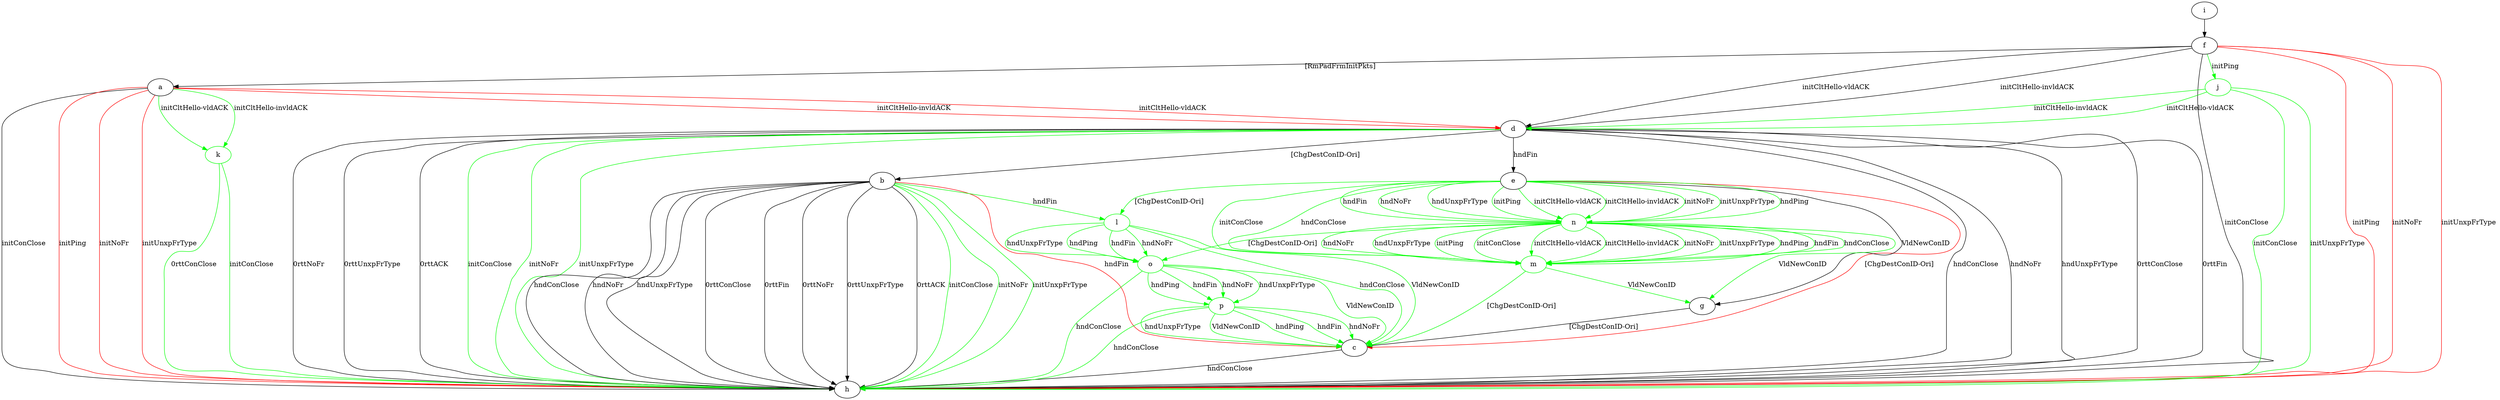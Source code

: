 digraph "" {
	a -> d	[key=0,
		color=red,
		label="initCltHello-vldACK "];
	a -> d	[key=1,
		color=red,
		label="initCltHello-invldACK "];
	a -> h	[key=0,
		label="initConClose "];
	a -> h	[key=1,
		color=red,
		label="initPing "];
	a -> h	[key=2,
		color=red,
		label="initNoFr "];
	a -> h	[key=3,
		color=red,
		label="initUnxpFrType "];
	k	[color=green];
	a -> k	[key=0,
		color=green,
		label="initCltHello-vldACK "];
	a -> k	[key=1,
		color=green,
		label="initCltHello-invldACK "];
	b -> c	[key=0,
		color=red,
		label="hndFin "];
	b -> h	[key=0,
		label="hndConClose "];
	b -> h	[key=1,
		label="hndNoFr "];
	b -> h	[key=2,
		label="hndUnxpFrType "];
	b -> h	[key=3,
		label="0rttConClose "];
	b -> h	[key=4,
		label="0rttFin "];
	b -> h	[key=5,
		label="0rttNoFr "];
	b -> h	[key=6,
		label="0rttUnxpFrType "];
	b -> h	[key=7,
		label="0rttACK "];
	b -> h	[key=8,
		color=green,
		label="initConClose "];
	b -> h	[key=9,
		color=green,
		label="initNoFr "];
	b -> h	[key=10,
		color=green,
		label="initUnxpFrType "];
	l	[color=green];
	b -> l	[key=0,
		color=green,
		label="hndFin "];
	c -> h	[key=0,
		label="hndConClose "];
	d -> b	[key=0,
		label="[ChgDestConID-Ori] "];
	d -> e	[key=0,
		label="hndFin "];
	d -> h	[key=0,
		label="hndConClose "];
	d -> h	[key=1,
		label="hndNoFr "];
	d -> h	[key=2,
		label="hndUnxpFrType "];
	d -> h	[key=3,
		label="0rttConClose "];
	d -> h	[key=4,
		label="0rttFin "];
	d -> h	[key=5,
		label="0rttNoFr "];
	d -> h	[key=6,
		label="0rttUnxpFrType "];
	d -> h	[key=7,
		label="0rttACK "];
	d -> h	[key=8,
		color=green,
		label="initConClose "];
	d -> h	[key=9,
		color=green,
		label="initNoFr "];
	d -> h	[key=10,
		color=green,
		label="initUnxpFrType "];
	e -> c	[key=0,
		color=red,
		label="[ChgDestConID-Ori] "];
	e -> g	[key=0,
		label="VldNewConID "];
	e -> l	[key=0,
		color=green,
		label="[ChgDestConID-Ori] "];
	m	[color=green];
	e -> m	[key=0,
		color=green,
		label="initConClose "];
	e -> m	[key=1,
		color=green,
		label="hndConClose "];
	n	[color=green];
	e -> n	[key=0,
		color=green,
		label="initPing "];
	e -> n	[key=1,
		color=green,
		label="initCltHello-vldACK "];
	e -> n	[key=2,
		color=green,
		label="initCltHello-invldACK "];
	e -> n	[key=3,
		color=green,
		label="initNoFr "];
	e -> n	[key=4,
		color=green,
		label="initUnxpFrType "];
	e -> n	[key=5,
		color=green,
		label="hndPing "];
	e -> n	[key=6,
		color=green,
		label="hndFin "];
	e -> n	[key=7,
		color=green,
		label="hndNoFr "];
	e -> n	[key=8,
		color=green,
		label="hndUnxpFrType "];
	f -> a	[key=0,
		label="[RmPadFrmInitPkts] "];
	f -> d	[key=0,
		label="initCltHello-vldACK "];
	f -> d	[key=1,
		label="initCltHello-invldACK "];
	f -> h	[key=0,
		label="initConClose "];
	f -> h	[key=1,
		color=red,
		label="initPing "];
	f -> h	[key=2,
		color=red,
		label="initNoFr "];
	f -> h	[key=3,
		color=red,
		label="initUnxpFrType "];
	j	[color=green];
	f -> j	[key=0,
		color=green,
		label="initPing "];
	g -> c	[key=0,
		label="[ChgDestConID-Ori] "];
	i -> f	[key=0];
	j -> d	[key=0,
		color=green,
		label="initCltHello-vldACK "];
	j -> d	[key=1,
		color=green,
		label="initCltHello-invldACK "];
	j -> h	[key=0,
		color=green,
		label="initConClose "];
	j -> h	[key=1,
		color=green,
		label="initUnxpFrType "];
	k -> h	[key=0,
		color=green,
		label="initConClose "];
	k -> h	[key=1,
		color=green,
		label="0rttConClose "];
	l -> c	[key=0,
		color=green,
		label="hndConClose "];
	l -> c	[key=1,
		color=green,
		label="VldNewConID "];
	o	[color=green];
	l -> o	[key=0,
		color=green,
		label="hndPing "];
	l -> o	[key=1,
		color=green,
		label="hndFin "];
	l -> o	[key=2,
		color=green,
		label="hndNoFr "];
	l -> o	[key=3,
		color=green,
		label="hndUnxpFrType "];
	m -> c	[key=0,
		color=green,
		label="[ChgDestConID-Ori] "];
	m -> g	[key=0,
		color=green,
		label="VldNewConID "];
	n -> g	[key=0,
		color=green,
		label="VldNewConID "];
	n -> m	[key=0,
		color=green,
		label="initPing "];
	n -> m	[key=1,
		color=green,
		label="initConClose "];
	n -> m	[key=2,
		color=green,
		label="initCltHello-vldACK "];
	n -> m	[key=3,
		color=green,
		label="initCltHello-invldACK "];
	n -> m	[key=4,
		color=green,
		label="initNoFr "];
	n -> m	[key=5,
		color=green,
		label="initUnxpFrType "];
	n -> m	[key=6,
		color=green,
		label="hndPing "];
	n -> m	[key=7,
		color=green,
		label="hndFin "];
	n -> m	[key=8,
		color=green,
		label="hndConClose "];
	n -> m	[key=9,
		color=green,
		label="hndNoFr "];
	n -> m	[key=10,
		color=green,
		label="hndUnxpFrType "];
	n -> o	[key=0,
		color=green,
		label="[ChgDestConID-Ori] "];
	o -> c	[key=0,
		color=green,
		label="VldNewConID "];
	o -> h	[key=0,
		color=green,
		label="hndConClose "];
	p	[color=green];
	o -> p	[key=0,
		color=green,
		label="hndPing "];
	o -> p	[key=1,
		color=green,
		label="hndFin "];
	o -> p	[key=2,
		color=green,
		label="hndNoFr "];
	o -> p	[key=3,
		color=green,
		label="hndUnxpFrType "];
	p -> c	[key=0,
		color=green,
		label="hndPing "];
	p -> c	[key=1,
		color=green,
		label="hndFin "];
	p -> c	[key=2,
		color=green,
		label="hndNoFr "];
	p -> c	[key=3,
		color=green,
		label="hndUnxpFrType "];
	p -> c	[key=4,
		color=green,
		label="VldNewConID "];
	p -> h	[key=0,
		color=green,
		label="hndConClose "];
}
